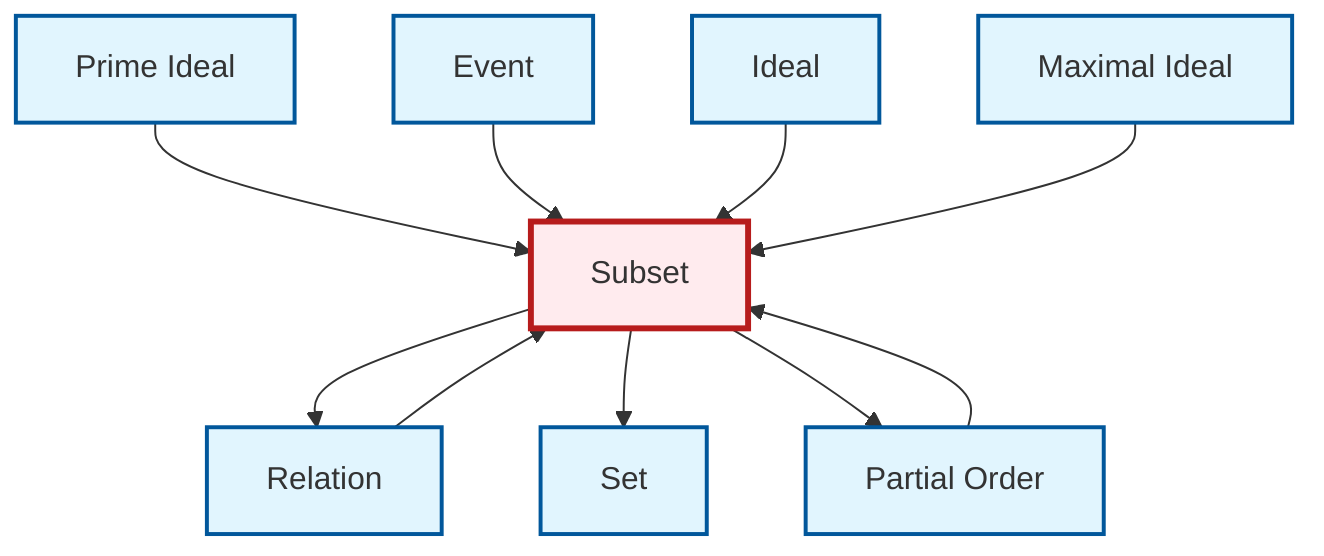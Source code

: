 graph TD
    classDef definition fill:#e1f5fe,stroke:#01579b,stroke-width:2px
    classDef theorem fill:#f3e5f5,stroke:#4a148c,stroke-width:2px
    classDef axiom fill:#fff3e0,stroke:#e65100,stroke-width:2px
    classDef example fill:#e8f5e9,stroke:#1b5e20,stroke-width:2px
    classDef current fill:#ffebee,stroke:#b71c1c,stroke-width:3px
    def-maximal-ideal["Maximal Ideal"]:::definition
    def-prime-ideal["Prime Ideal"]:::definition
    def-relation["Relation"]:::definition
    def-set["Set"]:::definition
    def-event["Event"]:::definition
    def-ideal["Ideal"]:::definition
    def-partial-order["Partial Order"]:::definition
    def-subset["Subset"]:::definition
    def-subset --> def-relation
    def-prime-ideal --> def-subset
    def-event --> def-subset
    def-subset --> def-set
    def-ideal --> def-subset
    def-subset --> def-partial-order
    def-maximal-ideal --> def-subset
    def-relation --> def-subset
    def-partial-order --> def-subset
    class def-subset current